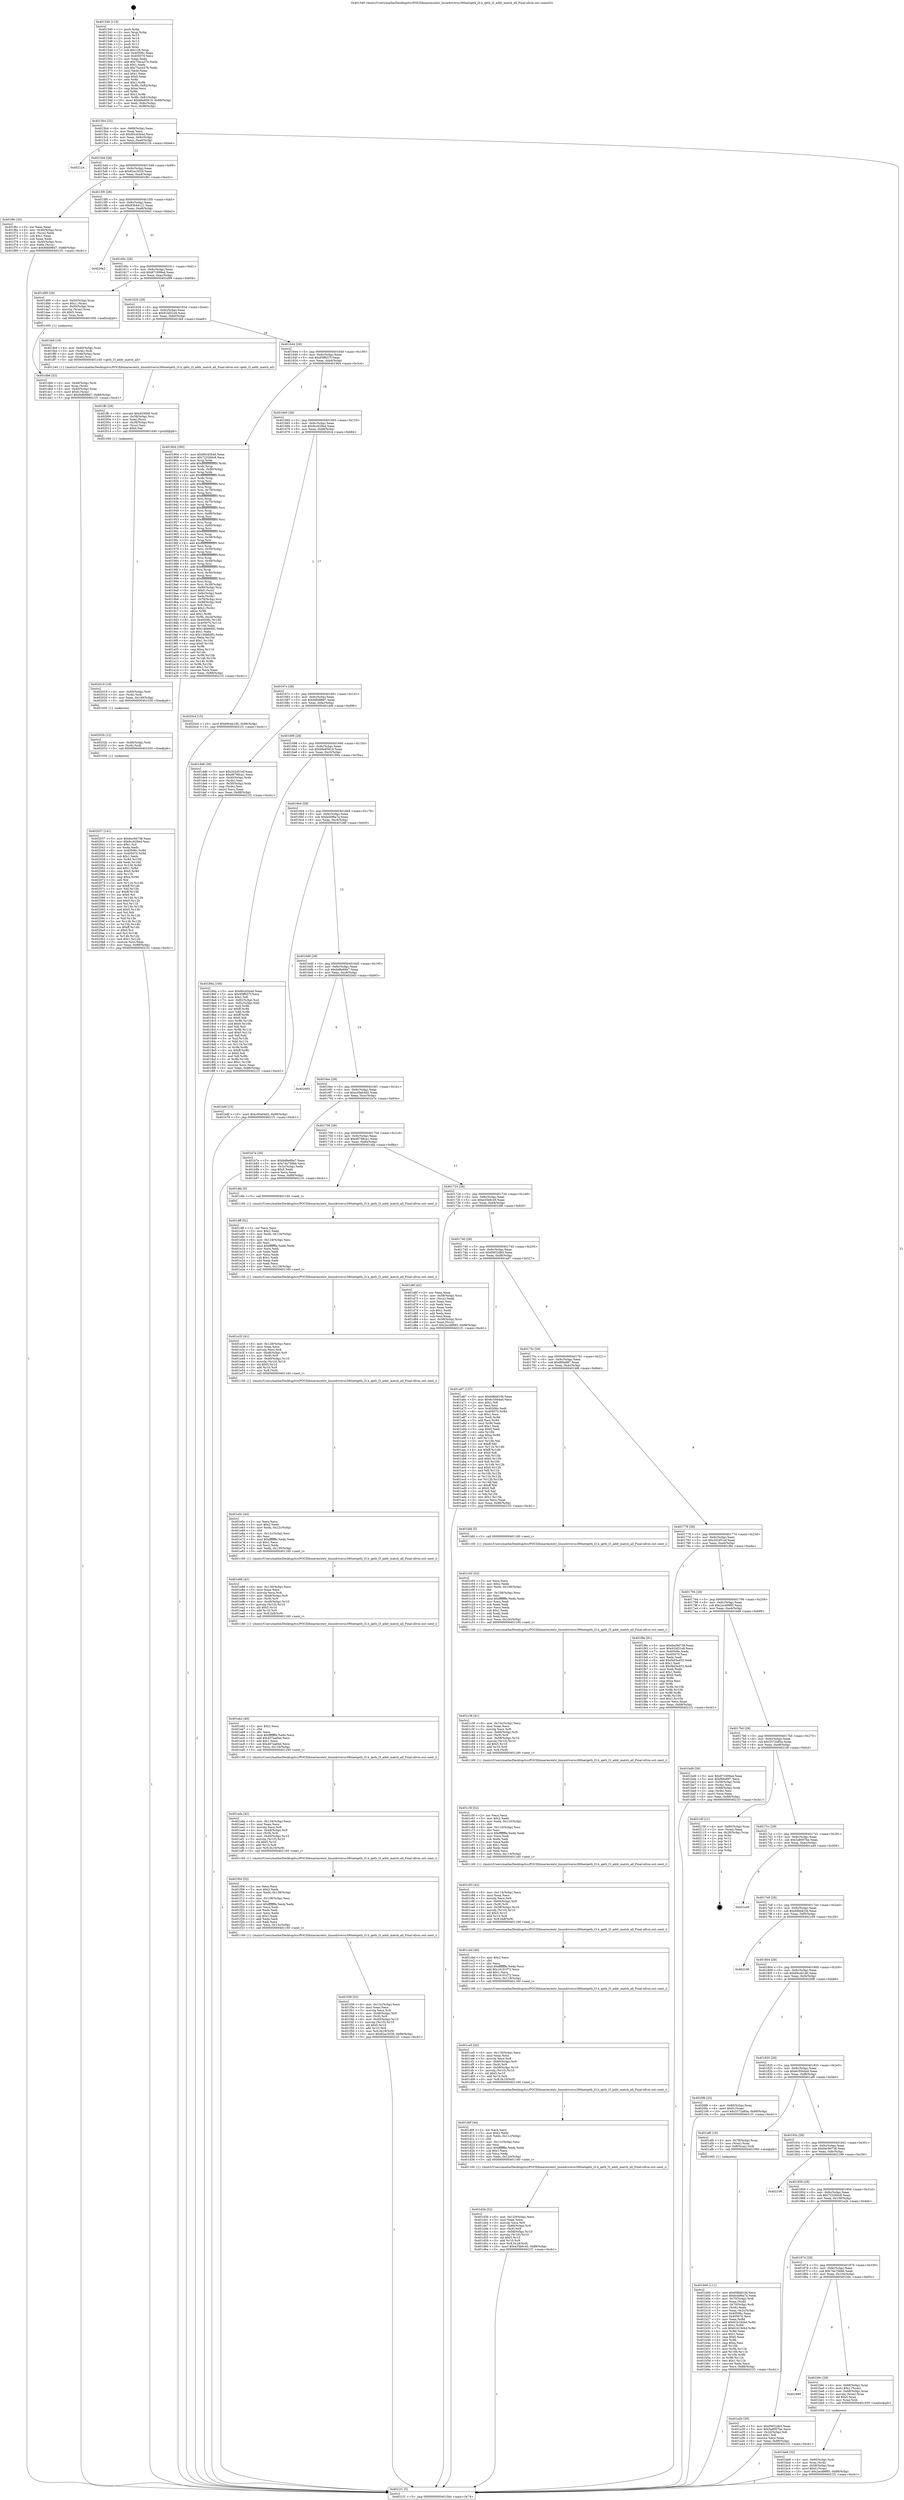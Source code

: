 digraph "0x401540" {
  label = "0x401540 (/mnt/c/Users/mathe/Desktop/tcc/POCII/binaries/extr_linuxdriverss390netqeth_l3.h_qeth_l3_addr_match_all_Final-ollvm.out::main(0))"
  labelloc = "t"
  node[shape=record]

  Entry [label="",width=0.3,height=0.3,shape=circle,fillcolor=black,style=filled]
  "0x4015b4" [label="{
     0x4015b4 [32]\l
     | [instrs]\l
     &nbsp;&nbsp;0x4015b4 \<+6\>: mov -0x88(%rbp),%eax\l
     &nbsp;&nbsp;0x4015ba \<+2\>: mov %eax,%ecx\l
     &nbsp;&nbsp;0x4015bc \<+6\>: sub $0x80c45b4d,%ecx\l
     &nbsp;&nbsp;0x4015c2 \<+6\>: mov %eax,-0x9c(%rbp)\l
     &nbsp;&nbsp;0x4015c8 \<+6\>: mov %ecx,-0xa0(%rbp)\l
     &nbsp;&nbsp;0x4015ce \<+6\>: je 0000000000402124 \<main+0xbe4\>\l
  }"]
  "0x402124" [label="{
     0x402124\l
  }", style=dashed]
  "0x4015d4" [label="{
     0x4015d4 [28]\l
     | [instrs]\l
     &nbsp;&nbsp;0x4015d4 \<+5\>: jmp 00000000004015d9 \<main+0x99\>\l
     &nbsp;&nbsp;0x4015d9 \<+6\>: mov -0x9c(%rbp),%eax\l
     &nbsp;&nbsp;0x4015df \<+5\>: sub $0x82ac3039,%eax\l
     &nbsp;&nbsp;0x4015e4 \<+6\>: mov %eax,-0xa4(%rbp)\l
     &nbsp;&nbsp;0x4015ea \<+6\>: je 0000000000401f6c \<main+0xa2c\>\l
  }"]
  Exit [label="",width=0.3,height=0.3,shape=circle,fillcolor=black,style=filled,peripheries=2]
  "0x401f6c" [label="{
     0x401f6c [34]\l
     | [instrs]\l
     &nbsp;&nbsp;0x401f6c \<+2\>: xor %eax,%eax\l
     &nbsp;&nbsp;0x401f6e \<+4\>: mov -0x40(%rbp),%rcx\l
     &nbsp;&nbsp;0x401f72 \<+2\>: mov (%rcx),%edx\l
     &nbsp;&nbsp;0x401f74 \<+3\>: sub $0x1,%eax\l
     &nbsp;&nbsp;0x401f77 \<+2\>: sub %eax,%edx\l
     &nbsp;&nbsp;0x401f79 \<+4\>: mov -0x40(%rbp),%rcx\l
     &nbsp;&nbsp;0x401f7d \<+2\>: mov %edx,(%rcx)\l
     &nbsp;&nbsp;0x401f7f \<+10\>: movl $0x9dfd98d7,-0x88(%rbp)\l
     &nbsp;&nbsp;0x401f89 \<+5\>: jmp 00000000004021f1 \<main+0xcb1\>\l
  }"]
  "0x4015f0" [label="{
     0x4015f0 [28]\l
     | [instrs]\l
     &nbsp;&nbsp;0x4015f0 \<+5\>: jmp 00000000004015f5 \<main+0xb5\>\l
     &nbsp;&nbsp;0x4015f5 \<+6\>: mov -0x9c(%rbp),%eax\l
     &nbsp;&nbsp;0x4015fb \<+5\>: sub $0x83b44121,%eax\l
     &nbsp;&nbsp;0x401600 \<+6\>: mov %eax,-0xa8(%rbp)\l
     &nbsp;&nbsp;0x401606 \<+6\>: je 00000000004020e2 \<main+0xba2\>\l
  }"]
  "0x402037" [label="{
     0x402037 [141]\l
     | [instrs]\l
     &nbsp;&nbsp;0x402037 \<+5\>: mov $0x6ec9d738,%eax\l
     &nbsp;&nbsp;0x40203c \<+5\>: mov $0x9cc629ed,%esi\l
     &nbsp;&nbsp;0x402041 \<+2\>: mov $0x1,%cl\l
     &nbsp;&nbsp;0x402043 \<+2\>: xor %edx,%edx\l
     &nbsp;&nbsp;0x402045 \<+8\>: mov 0x40506c,%r8d\l
     &nbsp;&nbsp;0x40204d \<+8\>: mov 0x405070,%r9d\l
     &nbsp;&nbsp;0x402055 \<+3\>: sub $0x1,%edx\l
     &nbsp;&nbsp;0x402058 \<+3\>: mov %r8d,%r10d\l
     &nbsp;&nbsp;0x40205b \<+3\>: add %edx,%r10d\l
     &nbsp;&nbsp;0x40205e \<+4\>: imul %r10d,%r8d\l
     &nbsp;&nbsp;0x402062 \<+4\>: and $0x1,%r8d\l
     &nbsp;&nbsp;0x402066 \<+4\>: cmp $0x0,%r8d\l
     &nbsp;&nbsp;0x40206a \<+4\>: sete %r11b\l
     &nbsp;&nbsp;0x40206e \<+4\>: cmp $0xa,%r9d\l
     &nbsp;&nbsp;0x402072 \<+3\>: setl %bl\l
     &nbsp;&nbsp;0x402075 \<+3\>: mov %r11b,%r14b\l
     &nbsp;&nbsp;0x402078 \<+4\>: xor $0xff,%r14b\l
     &nbsp;&nbsp;0x40207c \<+3\>: mov %bl,%r15b\l
     &nbsp;&nbsp;0x40207f \<+4\>: xor $0xff,%r15b\l
     &nbsp;&nbsp;0x402083 \<+3\>: xor $0x0,%cl\l
     &nbsp;&nbsp;0x402086 \<+3\>: mov %r14b,%r12b\l
     &nbsp;&nbsp;0x402089 \<+4\>: and $0x0,%r12b\l
     &nbsp;&nbsp;0x40208d \<+3\>: and %cl,%r11b\l
     &nbsp;&nbsp;0x402090 \<+3\>: mov %r15b,%r13b\l
     &nbsp;&nbsp;0x402093 \<+4\>: and $0x0,%r13b\l
     &nbsp;&nbsp;0x402097 \<+2\>: and %cl,%bl\l
     &nbsp;&nbsp;0x402099 \<+3\>: or %r11b,%r12b\l
     &nbsp;&nbsp;0x40209c \<+3\>: or %bl,%r13b\l
     &nbsp;&nbsp;0x40209f \<+3\>: xor %r13b,%r12b\l
     &nbsp;&nbsp;0x4020a2 \<+3\>: or %r15b,%r14b\l
     &nbsp;&nbsp;0x4020a5 \<+4\>: xor $0xff,%r14b\l
     &nbsp;&nbsp;0x4020a9 \<+3\>: or $0x0,%cl\l
     &nbsp;&nbsp;0x4020ac \<+3\>: and %cl,%r14b\l
     &nbsp;&nbsp;0x4020af \<+3\>: or %r14b,%r12b\l
     &nbsp;&nbsp;0x4020b2 \<+4\>: test $0x1,%r12b\l
     &nbsp;&nbsp;0x4020b6 \<+3\>: cmovne %esi,%eax\l
     &nbsp;&nbsp;0x4020b9 \<+6\>: mov %eax,-0x88(%rbp)\l
     &nbsp;&nbsp;0x4020bf \<+5\>: jmp 00000000004021f1 \<main+0xcb1\>\l
  }"]
  "0x4020e2" [label="{
     0x4020e2\l
  }", style=dashed]
  "0x40160c" [label="{
     0x40160c [28]\l
     | [instrs]\l
     &nbsp;&nbsp;0x40160c \<+5\>: jmp 0000000000401611 \<main+0xd1\>\l
     &nbsp;&nbsp;0x401611 \<+6\>: mov -0x9c(%rbp),%eax\l
     &nbsp;&nbsp;0x401617 \<+5\>: sub $0x871699a4,%eax\l
     &nbsp;&nbsp;0x40161c \<+6\>: mov %eax,-0xac(%rbp)\l
     &nbsp;&nbsp;0x401622 \<+6\>: je 0000000000401d99 \<main+0x859\>\l
  }"]
  "0x40202b" [label="{
     0x40202b [12]\l
     | [instrs]\l
     &nbsp;&nbsp;0x40202b \<+4\>: mov -0x48(%rbp),%rdi\l
     &nbsp;&nbsp;0x40202f \<+3\>: mov (%rdi),%rdi\l
     &nbsp;&nbsp;0x402032 \<+5\>: call 0000000000401030 \<free@plt\>\l
     | [calls]\l
     &nbsp;&nbsp;0x401030 \{1\} (unknown)\l
  }"]
  "0x401d99" [label="{
     0x401d99 [29]\l
     | [instrs]\l
     &nbsp;&nbsp;0x401d99 \<+4\>: mov -0x50(%rbp),%rax\l
     &nbsp;&nbsp;0x401d9d \<+6\>: movl $0x1,(%rax)\l
     &nbsp;&nbsp;0x401da3 \<+4\>: mov -0x50(%rbp),%rax\l
     &nbsp;&nbsp;0x401da7 \<+3\>: movslq (%rax),%rax\l
     &nbsp;&nbsp;0x401daa \<+4\>: shl $0x5,%rax\l
     &nbsp;&nbsp;0x401dae \<+3\>: mov %rax,%rdi\l
     &nbsp;&nbsp;0x401db1 \<+5\>: call 0000000000401050 \<malloc@plt\>\l
     | [calls]\l
     &nbsp;&nbsp;0x401050 \{1\} (unknown)\l
  }"]
  "0x401628" [label="{
     0x401628 [28]\l
     | [instrs]\l
     &nbsp;&nbsp;0x401628 \<+5\>: jmp 000000000040162d \<main+0xed\>\l
     &nbsp;&nbsp;0x40162d \<+6\>: mov -0x9c(%rbp),%eax\l
     &nbsp;&nbsp;0x401633 \<+5\>: sub $0x91bf31e9,%eax\l
     &nbsp;&nbsp;0x401638 \<+6\>: mov %eax,-0xb0(%rbp)\l
     &nbsp;&nbsp;0x40163e \<+6\>: je 0000000000401fe9 \<main+0xaa9\>\l
  }"]
  "0x402019" [label="{
     0x402019 [18]\l
     | [instrs]\l
     &nbsp;&nbsp;0x402019 \<+4\>: mov -0x60(%rbp),%rdi\l
     &nbsp;&nbsp;0x40201d \<+3\>: mov (%rdi),%rdi\l
     &nbsp;&nbsp;0x402020 \<+6\>: mov %eax,-0x140(%rbp)\l
     &nbsp;&nbsp;0x402026 \<+5\>: call 0000000000401030 \<free@plt\>\l
     | [calls]\l
     &nbsp;&nbsp;0x401030 \{1\} (unknown)\l
  }"]
  "0x401fe9" [label="{
     0x401fe9 [19]\l
     | [instrs]\l
     &nbsp;&nbsp;0x401fe9 \<+4\>: mov -0x60(%rbp),%rax\l
     &nbsp;&nbsp;0x401fed \<+3\>: mov (%rax),%rdi\l
     &nbsp;&nbsp;0x401ff0 \<+4\>: mov -0x48(%rbp),%rax\l
     &nbsp;&nbsp;0x401ff4 \<+3\>: mov (%rax),%rsi\l
     &nbsp;&nbsp;0x401ff7 \<+5\>: call 0000000000401240 \<qeth_l3_addr_match_all\>\l
     | [calls]\l
     &nbsp;&nbsp;0x401240 \{1\} (/mnt/c/Users/mathe/Desktop/tcc/POCII/binaries/extr_linuxdriverss390netqeth_l3.h_qeth_l3_addr_match_all_Final-ollvm.out::qeth_l3_addr_match_all)\l
  }"]
  "0x401644" [label="{
     0x401644 [28]\l
     | [instrs]\l
     &nbsp;&nbsp;0x401644 \<+5\>: jmp 0000000000401649 \<main+0x109\>\l
     &nbsp;&nbsp;0x401649 \<+6\>: mov -0x9c(%rbp),%eax\l
     &nbsp;&nbsp;0x40164f \<+5\>: sub $0x95ff037f,%eax\l
     &nbsp;&nbsp;0x401654 \<+6\>: mov %eax,-0xb4(%rbp)\l
     &nbsp;&nbsp;0x40165a \<+6\>: je 0000000000401904 \<main+0x3c4\>\l
  }"]
  "0x401ffc" [label="{
     0x401ffc [29]\l
     | [instrs]\l
     &nbsp;&nbsp;0x401ffc \<+10\>: movabs $0x4030b6,%rdi\l
     &nbsp;&nbsp;0x402006 \<+4\>: mov -0x38(%rbp),%rsi\l
     &nbsp;&nbsp;0x40200a \<+2\>: mov %eax,(%rsi)\l
     &nbsp;&nbsp;0x40200c \<+4\>: mov -0x38(%rbp),%rsi\l
     &nbsp;&nbsp;0x402010 \<+2\>: mov (%rsi),%esi\l
     &nbsp;&nbsp;0x402012 \<+2\>: mov $0x0,%al\l
     &nbsp;&nbsp;0x402014 \<+5\>: call 0000000000401040 \<printf@plt\>\l
     | [calls]\l
     &nbsp;&nbsp;0x401040 \{1\} (unknown)\l
  }"]
  "0x401904" [label="{
     0x401904 [295]\l
     | [instrs]\l
     &nbsp;&nbsp;0x401904 \<+5\>: mov $0x80c45b4d,%eax\l
     &nbsp;&nbsp;0x401909 \<+5\>: mov $0x723260c8,%ecx\l
     &nbsp;&nbsp;0x40190e \<+3\>: mov %rsp,%rdx\l
     &nbsp;&nbsp;0x401911 \<+4\>: add $0xfffffffffffffff0,%rdx\l
     &nbsp;&nbsp;0x401915 \<+3\>: mov %rdx,%rsp\l
     &nbsp;&nbsp;0x401918 \<+4\>: mov %rdx,-0x80(%rbp)\l
     &nbsp;&nbsp;0x40191c \<+3\>: mov %rsp,%rdx\l
     &nbsp;&nbsp;0x40191f \<+4\>: add $0xfffffffffffffff0,%rdx\l
     &nbsp;&nbsp;0x401923 \<+3\>: mov %rdx,%rsp\l
     &nbsp;&nbsp;0x401926 \<+3\>: mov %rsp,%rsi\l
     &nbsp;&nbsp;0x401929 \<+4\>: add $0xfffffffffffffff0,%rsi\l
     &nbsp;&nbsp;0x40192d \<+3\>: mov %rsi,%rsp\l
     &nbsp;&nbsp;0x401930 \<+4\>: mov %rsi,-0x78(%rbp)\l
     &nbsp;&nbsp;0x401934 \<+3\>: mov %rsp,%rsi\l
     &nbsp;&nbsp;0x401937 \<+4\>: add $0xfffffffffffffff0,%rsi\l
     &nbsp;&nbsp;0x40193b \<+3\>: mov %rsi,%rsp\l
     &nbsp;&nbsp;0x40193e \<+4\>: mov %rsi,-0x70(%rbp)\l
     &nbsp;&nbsp;0x401942 \<+3\>: mov %rsp,%rsi\l
     &nbsp;&nbsp;0x401945 \<+4\>: add $0xfffffffffffffff0,%rsi\l
     &nbsp;&nbsp;0x401949 \<+3\>: mov %rsi,%rsp\l
     &nbsp;&nbsp;0x40194c \<+4\>: mov %rsi,-0x68(%rbp)\l
     &nbsp;&nbsp;0x401950 \<+3\>: mov %rsp,%rsi\l
     &nbsp;&nbsp;0x401953 \<+4\>: add $0xfffffffffffffff0,%rsi\l
     &nbsp;&nbsp;0x401957 \<+3\>: mov %rsi,%rsp\l
     &nbsp;&nbsp;0x40195a \<+4\>: mov %rsi,-0x60(%rbp)\l
     &nbsp;&nbsp;0x40195e \<+3\>: mov %rsp,%rsi\l
     &nbsp;&nbsp;0x401961 \<+4\>: add $0xfffffffffffffff0,%rsi\l
     &nbsp;&nbsp;0x401965 \<+3\>: mov %rsi,%rsp\l
     &nbsp;&nbsp;0x401968 \<+4\>: mov %rsi,-0x58(%rbp)\l
     &nbsp;&nbsp;0x40196c \<+3\>: mov %rsp,%rsi\l
     &nbsp;&nbsp;0x40196f \<+4\>: add $0xfffffffffffffff0,%rsi\l
     &nbsp;&nbsp;0x401973 \<+3\>: mov %rsi,%rsp\l
     &nbsp;&nbsp;0x401976 \<+4\>: mov %rsi,-0x50(%rbp)\l
     &nbsp;&nbsp;0x40197a \<+3\>: mov %rsp,%rsi\l
     &nbsp;&nbsp;0x40197d \<+4\>: add $0xfffffffffffffff0,%rsi\l
     &nbsp;&nbsp;0x401981 \<+3\>: mov %rsi,%rsp\l
     &nbsp;&nbsp;0x401984 \<+4\>: mov %rsi,-0x48(%rbp)\l
     &nbsp;&nbsp;0x401988 \<+3\>: mov %rsp,%rsi\l
     &nbsp;&nbsp;0x40198b \<+4\>: add $0xfffffffffffffff0,%rsi\l
     &nbsp;&nbsp;0x40198f \<+3\>: mov %rsi,%rsp\l
     &nbsp;&nbsp;0x401992 \<+4\>: mov %rsi,-0x40(%rbp)\l
     &nbsp;&nbsp;0x401996 \<+3\>: mov %rsp,%rsi\l
     &nbsp;&nbsp;0x401999 \<+4\>: add $0xfffffffffffffff0,%rsi\l
     &nbsp;&nbsp;0x40199d \<+3\>: mov %rsi,%rsp\l
     &nbsp;&nbsp;0x4019a0 \<+4\>: mov %rsi,-0x38(%rbp)\l
     &nbsp;&nbsp;0x4019a4 \<+4\>: mov -0x80(%rbp),%rsi\l
     &nbsp;&nbsp;0x4019a8 \<+6\>: movl $0x0,(%rsi)\l
     &nbsp;&nbsp;0x4019ae \<+6\>: mov -0x8c(%rbp),%edi\l
     &nbsp;&nbsp;0x4019b4 \<+2\>: mov %edi,(%rdx)\l
     &nbsp;&nbsp;0x4019b6 \<+4\>: mov -0x78(%rbp),%rsi\l
     &nbsp;&nbsp;0x4019ba \<+7\>: mov -0x98(%rbp),%r8\l
     &nbsp;&nbsp;0x4019c1 \<+3\>: mov %r8,(%rsi)\l
     &nbsp;&nbsp;0x4019c4 \<+3\>: cmpl $0x2,(%rdx)\l
     &nbsp;&nbsp;0x4019c7 \<+4\>: setne %r9b\l
     &nbsp;&nbsp;0x4019cb \<+4\>: and $0x1,%r9b\l
     &nbsp;&nbsp;0x4019cf \<+4\>: mov %r9b,-0x2d(%rbp)\l
     &nbsp;&nbsp;0x4019d3 \<+8\>: mov 0x40506c,%r10d\l
     &nbsp;&nbsp;0x4019db \<+8\>: mov 0x405070,%r11d\l
     &nbsp;&nbsp;0x4019e3 \<+3\>: mov %r10d,%ebx\l
     &nbsp;&nbsp;0x4019e6 \<+6\>: add $0x14bb6d92,%ebx\l
     &nbsp;&nbsp;0x4019ec \<+3\>: sub $0x1,%ebx\l
     &nbsp;&nbsp;0x4019ef \<+6\>: sub $0x14bb6d92,%ebx\l
     &nbsp;&nbsp;0x4019f5 \<+4\>: imul %ebx,%r10d\l
     &nbsp;&nbsp;0x4019f9 \<+4\>: and $0x1,%r10d\l
     &nbsp;&nbsp;0x4019fd \<+4\>: cmp $0x0,%r10d\l
     &nbsp;&nbsp;0x401a01 \<+4\>: sete %r9b\l
     &nbsp;&nbsp;0x401a05 \<+4\>: cmp $0xa,%r11d\l
     &nbsp;&nbsp;0x401a09 \<+4\>: setl %r14b\l
     &nbsp;&nbsp;0x401a0d \<+3\>: mov %r9b,%r15b\l
     &nbsp;&nbsp;0x401a10 \<+3\>: and %r14b,%r15b\l
     &nbsp;&nbsp;0x401a13 \<+3\>: xor %r14b,%r9b\l
     &nbsp;&nbsp;0x401a16 \<+3\>: or %r9b,%r15b\l
     &nbsp;&nbsp;0x401a19 \<+4\>: test $0x1,%r15b\l
     &nbsp;&nbsp;0x401a1d \<+3\>: cmovne %ecx,%eax\l
     &nbsp;&nbsp;0x401a20 \<+6\>: mov %eax,-0x88(%rbp)\l
     &nbsp;&nbsp;0x401a26 \<+5\>: jmp 00000000004021f1 \<main+0xcb1\>\l
  }"]
  "0x401660" [label="{
     0x401660 [28]\l
     | [instrs]\l
     &nbsp;&nbsp;0x401660 \<+5\>: jmp 0000000000401665 \<main+0x125\>\l
     &nbsp;&nbsp;0x401665 \<+6\>: mov -0x9c(%rbp),%eax\l
     &nbsp;&nbsp;0x40166b \<+5\>: sub $0x9cc629ed,%eax\l
     &nbsp;&nbsp;0x401670 \<+6\>: mov %eax,-0xb8(%rbp)\l
     &nbsp;&nbsp;0x401676 \<+6\>: je 00000000004020c4 \<main+0xb84\>\l
  }"]
  "0x401f38" [label="{
     0x401f38 [52]\l
     | [instrs]\l
     &nbsp;&nbsp;0x401f38 \<+6\>: mov -0x13c(%rbp),%ecx\l
     &nbsp;&nbsp;0x401f3e \<+3\>: imul %eax,%ecx\l
     &nbsp;&nbsp;0x401f41 \<+3\>: movslq %ecx,%r8\l
     &nbsp;&nbsp;0x401f44 \<+4\>: mov -0x48(%rbp),%r9\l
     &nbsp;&nbsp;0x401f48 \<+3\>: mov (%r9),%r9\l
     &nbsp;&nbsp;0x401f4b \<+4\>: mov -0x40(%rbp),%r10\l
     &nbsp;&nbsp;0x401f4f \<+3\>: movslq (%r10),%r10\l
     &nbsp;&nbsp;0x401f52 \<+4\>: shl $0x5,%r10\l
     &nbsp;&nbsp;0x401f56 \<+3\>: add %r10,%r9\l
     &nbsp;&nbsp;0x401f59 \<+4\>: mov %r8,0x18(%r9)\l
     &nbsp;&nbsp;0x401f5d \<+10\>: movl $0x82ac3039,-0x88(%rbp)\l
     &nbsp;&nbsp;0x401f67 \<+5\>: jmp 00000000004021f1 \<main+0xcb1\>\l
  }"]
  "0x4020c4" [label="{
     0x4020c4 [15]\l
     | [instrs]\l
     &nbsp;&nbsp;0x4020c4 \<+10\>: movl $0x69ceb1d0,-0x88(%rbp)\l
     &nbsp;&nbsp;0x4020ce \<+5\>: jmp 00000000004021f1 \<main+0xcb1\>\l
  }"]
  "0x40167c" [label="{
     0x40167c [28]\l
     | [instrs]\l
     &nbsp;&nbsp;0x40167c \<+5\>: jmp 0000000000401681 \<main+0x141\>\l
     &nbsp;&nbsp;0x401681 \<+6\>: mov -0x9c(%rbp),%eax\l
     &nbsp;&nbsp;0x401687 \<+5\>: sub $0x9dfd98d7,%eax\l
     &nbsp;&nbsp;0x40168c \<+6\>: mov %eax,-0xbc(%rbp)\l
     &nbsp;&nbsp;0x401692 \<+6\>: je 0000000000401dd6 \<main+0x896\>\l
  }"]
  "0x401f04" [label="{
     0x401f04 [52]\l
     | [instrs]\l
     &nbsp;&nbsp;0x401f04 \<+2\>: xor %ecx,%ecx\l
     &nbsp;&nbsp;0x401f06 \<+5\>: mov $0x2,%edx\l
     &nbsp;&nbsp;0x401f0b \<+6\>: mov %edx,-0x138(%rbp)\l
     &nbsp;&nbsp;0x401f11 \<+1\>: cltd\l
     &nbsp;&nbsp;0x401f12 \<+6\>: mov -0x138(%rbp),%esi\l
     &nbsp;&nbsp;0x401f18 \<+2\>: idiv %esi\l
     &nbsp;&nbsp;0x401f1a \<+6\>: imul $0xfffffffe,%edx,%edx\l
     &nbsp;&nbsp;0x401f20 \<+2\>: mov %ecx,%edi\l
     &nbsp;&nbsp;0x401f22 \<+2\>: sub %edx,%edi\l
     &nbsp;&nbsp;0x401f24 \<+2\>: mov %ecx,%edx\l
     &nbsp;&nbsp;0x401f26 \<+3\>: sub $0x1,%edx\l
     &nbsp;&nbsp;0x401f29 \<+2\>: add %edx,%edi\l
     &nbsp;&nbsp;0x401f2b \<+2\>: sub %edi,%ecx\l
     &nbsp;&nbsp;0x401f2d \<+6\>: mov %ecx,-0x13c(%rbp)\l
     &nbsp;&nbsp;0x401f33 \<+5\>: call 0000000000401160 \<next_i\>\l
     | [calls]\l
     &nbsp;&nbsp;0x401160 \{1\} (/mnt/c/Users/mathe/Desktop/tcc/POCII/binaries/extr_linuxdriverss390netqeth_l3.h_qeth_l3_addr_match_all_Final-ollvm.out::next_i)\l
  }"]
  "0x401dd6" [label="{
     0x401dd6 [36]\l
     | [instrs]\l
     &nbsp;&nbsp;0x401dd6 \<+5\>: mov $0x202d51ef,%eax\l
     &nbsp;&nbsp;0x401ddb \<+5\>: mov $0xd6788ca1,%ecx\l
     &nbsp;&nbsp;0x401de0 \<+4\>: mov -0x40(%rbp),%rdx\l
     &nbsp;&nbsp;0x401de4 \<+2\>: mov (%rdx),%esi\l
     &nbsp;&nbsp;0x401de6 \<+4\>: mov -0x50(%rbp),%rdx\l
     &nbsp;&nbsp;0x401dea \<+2\>: cmp (%rdx),%esi\l
     &nbsp;&nbsp;0x401dec \<+3\>: cmovl %ecx,%eax\l
     &nbsp;&nbsp;0x401def \<+6\>: mov %eax,-0x88(%rbp)\l
     &nbsp;&nbsp;0x401df5 \<+5\>: jmp 00000000004021f1 \<main+0xcb1\>\l
  }"]
  "0x401698" [label="{
     0x401698 [28]\l
     | [instrs]\l
     &nbsp;&nbsp;0x401698 \<+5\>: jmp 000000000040169d \<main+0x15d\>\l
     &nbsp;&nbsp;0x40169d \<+6\>: mov -0x9c(%rbp),%eax\l
     &nbsp;&nbsp;0x4016a3 \<+5\>: sub $0xb6e85619,%eax\l
     &nbsp;&nbsp;0x4016a8 \<+6\>: mov %eax,-0xc0(%rbp)\l
     &nbsp;&nbsp;0x4016ae \<+6\>: je 000000000040189a \<main+0x35a\>\l
  }"]
  "0x401eda" [label="{
     0x401eda [42]\l
     | [instrs]\l
     &nbsp;&nbsp;0x401eda \<+6\>: mov -0x134(%rbp),%ecx\l
     &nbsp;&nbsp;0x401ee0 \<+3\>: imul %eax,%ecx\l
     &nbsp;&nbsp;0x401ee3 \<+3\>: movslq %ecx,%r8\l
     &nbsp;&nbsp;0x401ee6 \<+4\>: mov -0x48(%rbp),%r9\l
     &nbsp;&nbsp;0x401eea \<+3\>: mov (%r9),%r9\l
     &nbsp;&nbsp;0x401eed \<+4\>: mov -0x40(%rbp),%r10\l
     &nbsp;&nbsp;0x401ef1 \<+3\>: movslq (%r10),%r10\l
     &nbsp;&nbsp;0x401ef4 \<+4\>: shl $0x5,%r10\l
     &nbsp;&nbsp;0x401ef8 \<+3\>: add %r10,%r9\l
     &nbsp;&nbsp;0x401efb \<+4\>: mov %r8,0x10(%r9)\l
     &nbsp;&nbsp;0x401eff \<+5\>: call 0000000000401160 \<next_i\>\l
     | [calls]\l
     &nbsp;&nbsp;0x401160 \{1\} (/mnt/c/Users/mathe/Desktop/tcc/POCII/binaries/extr_linuxdriverss390netqeth_l3.h_qeth_l3_addr_match_all_Final-ollvm.out::next_i)\l
  }"]
  "0x40189a" [label="{
     0x40189a [106]\l
     | [instrs]\l
     &nbsp;&nbsp;0x40189a \<+5\>: mov $0x80c45b4d,%eax\l
     &nbsp;&nbsp;0x40189f \<+5\>: mov $0x95ff037f,%ecx\l
     &nbsp;&nbsp;0x4018a4 \<+2\>: mov $0x1,%dl\l
     &nbsp;&nbsp;0x4018a6 \<+7\>: mov -0x82(%rbp),%sil\l
     &nbsp;&nbsp;0x4018ad \<+7\>: mov -0x81(%rbp),%dil\l
     &nbsp;&nbsp;0x4018b4 \<+3\>: mov %sil,%r8b\l
     &nbsp;&nbsp;0x4018b7 \<+4\>: xor $0xff,%r8b\l
     &nbsp;&nbsp;0x4018bb \<+3\>: mov %dil,%r9b\l
     &nbsp;&nbsp;0x4018be \<+4\>: xor $0xff,%r9b\l
     &nbsp;&nbsp;0x4018c2 \<+3\>: xor $0x0,%dl\l
     &nbsp;&nbsp;0x4018c5 \<+3\>: mov %r8b,%r10b\l
     &nbsp;&nbsp;0x4018c8 \<+4\>: and $0x0,%r10b\l
     &nbsp;&nbsp;0x4018cc \<+3\>: and %dl,%sil\l
     &nbsp;&nbsp;0x4018cf \<+3\>: mov %r9b,%r11b\l
     &nbsp;&nbsp;0x4018d2 \<+4\>: and $0x0,%r11b\l
     &nbsp;&nbsp;0x4018d6 \<+3\>: and %dl,%dil\l
     &nbsp;&nbsp;0x4018d9 \<+3\>: or %sil,%r10b\l
     &nbsp;&nbsp;0x4018dc \<+3\>: or %dil,%r11b\l
     &nbsp;&nbsp;0x4018df \<+3\>: xor %r11b,%r10b\l
     &nbsp;&nbsp;0x4018e2 \<+3\>: or %r9b,%r8b\l
     &nbsp;&nbsp;0x4018e5 \<+4\>: xor $0xff,%r8b\l
     &nbsp;&nbsp;0x4018e9 \<+3\>: or $0x0,%dl\l
     &nbsp;&nbsp;0x4018ec \<+3\>: and %dl,%r8b\l
     &nbsp;&nbsp;0x4018ef \<+3\>: or %r8b,%r10b\l
     &nbsp;&nbsp;0x4018f2 \<+4\>: test $0x1,%r10b\l
     &nbsp;&nbsp;0x4018f6 \<+3\>: cmovne %ecx,%eax\l
     &nbsp;&nbsp;0x4018f9 \<+6\>: mov %eax,-0x88(%rbp)\l
     &nbsp;&nbsp;0x4018ff \<+5\>: jmp 00000000004021f1 \<main+0xcb1\>\l
  }"]
  "0x4016b4" [label="{
     0x4016b4 [28]\l
     | [instrs]\l
     &nbsp;&nbsp;0x4016b4 \<+5\>: jmp 00000000004016b9 \<main+0x179\>\l
     &nbsp;&nbsp;0x4016b9 \<+6\>: mov -0x9c(%rbp),%eax\l
     &nbsp;&nbsp;0x4016bf \<+5\>: sub $0xbcb96a7e,%eax\l
     &nbsp;&nbsp;0x4016c4 \<+6\>: mov %eax,-0xc4(%rbp)\l
     &nbsp;&nbsp;0x4016ca \<+6\>: je 0000000000401b6f \<main+0x62f\>\l
  }"]
  "0x4021f1" [label="{
     0x4021f1 [5]\l
     | [instrs]\l
     &nbsp;&nbsp;0x4021f1 \<+5\>: jmp 00000000004015b4 \<main+0x74\>\l
  }"]
  "0x401540" [label="{
     0x401540 [116]\l
     | [instrs]\l
     &nbsp;&nbsp;0x401540 \<+1\>: push %rbp\l
     &nbsp;&nbsp;0x401541 \<+3\>: mov %rsp,%rbp\l
     &nbsp;&nbsp;0x401544 \<+2\>: push %r15\l
     &nbsp;&nbsp;0x401546 \<+2\>: push %r14\l
     &nbsp;&nbsp;0x401548 \<+2\>: push %r13\l
     &nbsp;&nbsp;0x40154a \<+2\>: push %r12\l
     &nbsp;&nbsp;0x40154c \<+1\>: push %rbx\l
     &nbsp;&nbsp;0x40154d \<+7\>: sub $0x128,%rsp\l
     &nbsp;&nbsp;0x401554 \<+7\>: mov 0x40506c,%eax\l
     &nbsp;&nbsp;0x40155b \<+7\>: mov 0x405070,%ecx\l
     &nbsp;&nbsp;0x401562 \<+2\>: mov %eax,%edx\l
     &nbsp;&nbsp;0x401564 \<+6\>: add $0x75aca37b,%edx\l
     &nbsp;&nbsp;0x40156a \<+3\>: sub $0x1,%edx\l
     &nbsp;&nbsp;0x40156d \<+6\>: sub $0x75aca37b,%edx\l
     &nbsp;&nbsp;0x401573 \<+3\>: imul %edx,%eax\l
     &nbsp;&nbsp;0x401576 \<+3\>: and $0x1,%eax\l
     &nbsp;&nbsp;0x401579 \<+3\>: cmp $0x0,%eax\l
     &nbsp;&nbsp;0x40157c \<+4\>: sete %r8b\l
     &nbsp;&nbsp;0x401580 \<+4\>: and $0x1,%r8b\l
     &nbsp;&nbsp;0x401584 \<+7\>: mov %r8b,-0x82(%rbp)\l
     &nbsp;&nbsp;0x40158b \<+3\>: cmp $0xa,%ecx\l
     &nbsp;&nbsp;0x40158e \<+4\>: setl %r8b\l
     &nbsp;&nbsp;0x401592 \<+4\>: and $0x1,%r8b\l
     &nbsp;&nbsp;0x401596 \<+7\>: mov %r8b,-0x81(%rbp)\l
     &nbsp;&nbsp;0x40159d \<+10\>: movl $0xb6e85619,-0x88(%rbp)\l
     &nbsp;&nbsp;0x4015a7 \<+6\>: mov %edi,-0x8c(%rbp)\l
     &nbsp;&nbsp;0x4015ad \<+7\>: mov %rsi,-0x98(%rbp)\l
  }"]
  "0x401eb2" [label="{
     0x401eb2 [40]\l
     | [instrs]\l
     &nbsp;&nbsp;0x401eb2 \<+5\>: mov $0x2,%ecx\l
     &nbsp;&nbsp;0x401eb7 \<+1\>: cltd\l
     &nbsp;&nbsp;0x401eb8 \<+2\>: idiv %ecx\l
     &nbsp;&nbsp;0x401eba \<+6\>: imul $0xfffffffe,%edx,%ecx\l
     &nbsp;&nbsp;0x401ec0 \<+6\>: add $0x407aa84d,%ecx\l
     &nbsp;&nbsp;0x401ec6 \<+3\>: add $0x1,%ecx\l
     &nbsp;&nbsp;0x401ec9 \<+6\>: sub $0x407aa84d,%ecx\l
     &nbsp;&nbsp;0x401ecf \<+6\>: mov %ecx,-0x134(%rbp)\l
     &nbsp;&nbsp;0x401ed5 \<+5\>: call 0000000000401160 \<next_i\>\l
     | [calls]\l
     &nbsp;&nbsp;0x401160 \{1\} (/mnt/c/Users/mathe/Desktop/tcc/POCII/binaries/extr_linuxdriverss390netqeth_l3.h_qeth_l3_addr_match_all_Final-ollvm.out::next_i)\l
  }"]
  "0x401e88" [label="{
     0x401e88 [42]\l
     | [instrs]\l
     &nbsp;&nbsp;0x401e88 \<+6\>: mov -0x130(%rbp),%ecx\l
     &nbsp;&nbsp;0x401e8e \<+3\>: imul %eax,%ecx\l
     &nbsp;&nbsp;0x401e91 \<+3\>: movslq %ecx,%r8\l
     &nbsp;&nbsp;0x401e94 \<+4\>: mov -0x48(%rbp),%r9\l
     &nbsp;&nbsp;0x401e98 \<+3\>: mov (%r9),%r9\l
     &nbsp;&nbsp;0x401e9b \<+4\>: mov -0x40(%rbp),%r10\l
     &nbsp;&nbsp;0x401e9f \<+3\>: movslq (%r10),%r10\l
     &nbsp;&nbsp;0x401ea2 \<+4\>: shl $0x5,%r10\l
     &nbsp;&nbsp;0x401ea6 \<+3\>: add %r10,%r9\l
     &nbsp;&nbsp;0x401ea9 \<+4\>: mov %r8,0x8(%r9)\l
     &nbsp;&nbsp;0x401ead \<+5\>: call 0000000000401160 \<next_i\>\l
     | [calls]\l
     &nbsp;&nbsp;0x401160 \{1\} (/mnt/c/Users/mathe/Desktop/tcc/POCII/binaries/extr_linuxdriverss390netqeth_l3.h_qeth_l3_addr_match_all_Final-ollvm.out::next_i)\l
  }"]
  "0x401b6f" [label="{
     0x401b6f [15]\l
     | [instrs]\l
     &nbsp;&nbsp;0x401b6f \<+10\>: movl $0xc00a04d2,-0x88(%rbp)\l
     &nbsp;&nbsp;0x401b79 \<+5\>: jmp 00000000004021f1 \<main+0xcb1\>\l
  }"]
  "0x4016d0" [label="{
     0x4016d0 [28]\l
     | [instrs]\l
     &nbsp;&nbsp;0x4016d0 \<+5\>: jmp 00000000004016d5 \<main+0x195\>\l
     &nbsp;&nbsp;0x4016d5 \<+6\>: mov -0x9c(%rbp),%eax\l
     &nbsp;&nbsp;0x4016db \<+5\>: sub $0xbd8e68a7,%eax\l
     &nbsp;&nbsp;0x4016e0 \<+6\>: mov %eax,-0xc8(%rbp)\l
     &nbsp;&nbsp;0x4016e6 \<+6\>: je 00000000004020d3 \<main+0xb93\>\l
  }"]
  "0x401e5c" [label="{
     0x401e5c [44]\l
     | [instrs]\l
     &nbsp;&nbsp;0x401e5c \<+2\>: xor %ecx,%ecx\l
     &nbsp;&nbsp;0x401e5e \<+5\>: mov $0x2,%edx\l
     &nbsp;&nbsp;0x401e63 \<+6\>: mov %edx,-0x12c(%rbp)\l
     &nbsp;&nbsp;0x401e69 \<+1\>: cltd\l
     &nbsp;&nbsp;0x401e6a \<+6\>: mov -0x12c(%rbp),%esi\l
     &nbsp;&nbsp;0x401e70 \<+2\>: idiv %esi\l
     &nbsp;&nbsp;0x401e72 \<+6\>: imul $0xfffffffe,%edx,%edx\l
     &nbsp;&nbsp;0x401e78 \<+3\>: sub $0x1,%ecx\l
     &nbsp;&nbsp;0x401e7b \<+2\>: sub %ecx,%edx\l
     &nbsp;&nbsp;0x401e7d \<+6\>: mov %edx,-0x130(%rbp)\l
     &nbsp;&nbsp;0x401e83 \<+5\>: call 0000000000401160 \<next_i\>\l
     | [calls]\l
     &nbsp;&nbsp;0x401160 \{1\} (/mnt/c/Users/mathe/Desktop/tcc/POCII/binaries/extr_linuxdriverss390netqeth_l3.h_qeth_l3_addr_match_all_Final-ollvm.out::next_i)\l
  }"]
  "0x4020d3" [label="{
     0x4020d3\l
  }", style=dashed]
  "0x4016ec" [label="{
     0x4016ec [28]\l
     | [instrs]\l
     &nbsp;&nbsp;0x4016ec \<+5\>: jmp 00000000004016f1 \<main+0x1b1\>\l
     &nbsp;&nbsp;0x4016f1 \<+6\>: mov -0x9c(%rbp),%eax\l
     &nbsp;&nbsp;0x4016f7 \<+5\>: sub $0xc00a04d2,%eax\l
     &nbsp;&nbsp;0x4016fc \<+6\>: mov %eax,-0xcc(%rbp)\l
     &nbsp;&nbsp;0x401702 \<+6\>: je 0000000000401b7e \<main+0x63e\>\l
  }"]
  "0x401e33" [label="{
     0x401e33 [41]\l
     | [instrs]\l
     &nbsp;&nbsp;0x401e33 \<+6\>: mov -0x128(%rbp),%ecx\l
     &nbsp;&nbsp;0x401e39 \<+3\>: imul %eax,%ecx\l
     &nbsp;&nbsp;0x401e3c \<+3\>: movslq %ecx,%r8\l
     &nbsp;&nbsp;0x401e3f \<+4\>: mov -0x48(%rbp),%r9\l
     &nbsp;&nbsp;0x401e43 \<+3\>: mov (%r9),%r9\l
     &nbsp;&nbsp;0x401e46 \<+4\>: mov -0x40(%rbp),%r10\l
     &nbsp;&nbsp;0x401e4a \<+3\>: movslq (%r10),%r10\l
     &nbsp;&nbsp;0x401e4d \<+4\>: shl $0x5,%r10\l
     &nbsp;&nbsp;0x401e51 \<+3\>: add %r10,%r9\l
     &nbsp;&nbsp;0x401e54 \<+3\>: mov %r8,(%r9)\l
     &nbsp;&nbsp;0x401e57 \<+5\>: call 0000000000401160 \<next_i\>\l
     | [calls]\l
     &nbsp;&nbsp;0x401160 \{1\} (/mnt/c/Users/mathe/Desktop/tcc/POCII/binaries/extr_linuxdriverss390netqeth_l3.h_qeth_l3_addr_match_all_Final-ollvm.out::next_i)\l
  }"]
  "0x401b7e" [label="{
     0x401b7e [30]\l
     | [instrs]\l
     &nbsp;&nbsp;0x401b7e \<+5\>: mov $0xbd8e68a7,%eax\l
     &nbsp;&nbsp;0x401b83 \<+5\>: mov $0x74a756bb,%ecx\l
     &nbsp;&nbsp;0x401b88 \<+3\>: mov -0x2c(%rbp),%edx\l
     &nbsp;&nbsp;0x401b8b \<+3\>: cmp $0x0,%edx\l
     &nbsp;&nbsp;0x401b8e \<+3\>: cmove %ecx,%eax\l
     &nbsp;&nbsp;0x401b91 \<+6\>: mov %eax,-0x88(%rbp)\l
     &nbsp;&nbsp;0x401b97 \<+5\>: jmp 00000000004021f1 \<main+0xcb1\>\l
  }"]
  "0x401708" [label="{
     0x401708 [28]\l
     | [instrs]\l
     &nbsp;&nbsp;0x401708 \<+5\>: jmp 000000000040170d \<main+0x1cd\>\l
     &nbsp;&nbsp;0x40170d \<+6\>: mov -0x9c(%rbp),%eax\l
     &nbsp;&nbsp;0x401713 \<+5\>: sub $0xd6788ca1,%eax\l
     &nbsp;&nbsp;0x401718 \<+6\>: mov %eax,-0xd0(%rbp)\l
     &nbsp;&nbsp;0x40171e \<+6\>: je 0000000000401dfa \<main+0x8ba\>\l
  }"]
  "0x401dff" [label="{
     0x401dff [52]\l
     | [instrs]\l
     &nbsp;&nbsp;0x401dff \<+2\>: xor %ecx,%ecx\l
     &nbsp;&nbsp;0x401e01 \<+5\>: mov $0x2,%edx\l
     &nbsp;&nbsp;0x401e06 \<+6\>: mov %edx,-0x124(%rbp)\l
     &nbsp;&nbsp;0x401e0c \<+1\>: cltd\l
     &nbsp;&nbsp;0x401e0d \<+6\>: mov -0x124(%rbp),%esi\l
     &nbsp;&nbsp;0x401e13 \<+2\>: idiv %esi\l
     &nbsp;&nbsp;0x401e15 \<+6\>: imul $0xfffffffe,%edx,%edx\l
     &nbsp;&nbsp;0x401e1b \<+2\>: mov %ecx,%edi\l
     &nbsp;&nbsp;0x401e1d \<+2\>: sub %edx,%edi\l
     &nbsp;&nbsp;0x401e1f \<+2\>: mov %ecx,%edx\l
     &nbsp;&nbsp;0x401e21 \<+3\>: sub $0x1,%edx\l
     &nbsp;&nbsp;0x401e24 \<+2\>: add %edx,%edi\l
     &nbsp;&nbsp;0x401e26 \<+2\>: sub %edi,%ecx\l
     &nbsp;&nbsp;0x401e28 \<+6\>: mov %ecx,-0x128(%rbp)\l
     &nbsp;&nbsp;0x401e2e \<+5\>: call 0000000000401160 \<next_i\>\l
     | [calls]\l
     &nbsp;&nbsp;0x401160 \{1\} (/mnt/c/Users/mathe/Desktop/tcc/POCII/binaries/extr_linuxdriverss390netqeth_l3.h_qeth_l3_addr_match_all_Final-ollvm.out::next_i)\l
  }"]
  "0x401dfa" [label="{
     0x401dfa [5]\l
     | [instrs]\l
     &nbsp;&nbsp;0x401dfa \<+5\>: call 0000000000401160 \<next_i\>\l
     | [calls]\l
     &nbsp;&nbsp;0x401160 \{1\} (/mnt/c/Users/mathe/Desktop/tcc/POCII/binaries/extr_linuxdriverss390netqeth_l3.h_qeth_l3_addr_match_all_Final-ollvm.out::next_i)\l
  }"]
  "0x401724" [label="{
     0x401724 [28]\l
     | [instrs]\l
     &nbsp;&nbsp;0x401724 \<+5\>: jmp 0000000000401729 \<main+0x1e9\>\l
     &nbsp;&nbsp;0x401729 \<+6\>: mov -0x9c(%rbp),%eax\l
     &nbsp;&nbsp;0x40172f \<+5\>: sub $0xe35b9c45,%eax\l
     &nbsp;&nbsp;0x401734 \<+6\>: mov %eax,-0xd4(%rbp)\l
     &nbsp;&nbsp;0x40173a \<+6\>: je 0000000000401d6f \<main+0x82f\>\l
  }"]
  "0x401db6" [label="{
     0x401db6 [32]\l
     | [instrs]\l
     &nbsp;&nbsp;0x401db6 \<+4\>: mov -0x48(%rbp),%rdi\l
     &nbsp;&nbsp;0x401dba \<+3\>: mov %rax,(%rdi)\l
     &nbsp;&nbsp;0x401dbd \<+4\>: mov -0x40(%rbp),%rax\l
     &nbsp;&nbsp;0x401dc1 \<+6\>: movl $0x0,(%rax)\l
     &nbsp;&nbsp;0x401dc7 \<+10\>: movl $0x9dfd98d7,-0x88(%rbp)\l
     &nbsp;&nbsp;0x401dd1 \<+5\>: jmp 00000000004021f1 \<main+0xcb1\>\l
  }"]
  "0x401d6f" [label="{
     0x401d6f [42]\l
     | [instrs]\l
     &nbsp;&nbsp;0x401d6f \<+2\>: xor %eax,%eax\l
     &nbsp;&nbsp;0x401d71 \<+4\>: mov -0x58(%rbp),%rcx\l
     &nbsp;&nbsp;0x401d75 \<+2\>: mov (%rcx),%edx\l
     &nbsp;&nbsp;0x401d77 \<+2\>: mov %eax,%esi\l
     &nbsp;&nbsp;0x401d79 \<+2\>: sub %edx,%esi\l
     &nbsp;&nbsp;0x401d7b \<+2\>: mov %eax,%edx\l
     &nbsp;&nbsp;0x401d7d \<+3\>: sub $0x1,%edx\l
     &nbsp;&nbsp;0x401d80 \<+2\>: add %edx,%esi\l
     &nbsp;&nbsp;0x401d82 \<+2\>: sub %esi,%eax\l
     &nbsp;&nbsp;0x401d84 \<+4\>: mov -0x58(%rbp),%rcx\l
     &nbsp;&nbsp;0x401d88 \<+2\>: mov %eax,(%rcx)\l
     &nbsp;&nbsp;0x401d8a \<+10\>: movl $0x2ecd9885,-0x88(%rbp)\l
     &nbsp;&nbsp;0x401d94 \<+5\>: jmp 00000000004021f1 \<main+0xcb1\>\l
  }"]
  "0x401740" [label="{
     0x401740 [28]\l
     | [instrs]\l
     &nbsp;&nbsp;0x401740 \<+5\>: jmp 0000000000401745 \<main+0x205\>\l
     &nbsp;&nbsp;0x401745 \<+6\>: mov -0x9c(%rbp),%eax\l
     &nbsp;&nbsp;0x40174b \<+5\>: sub $0xf5652db5,%eax\l
     &nbsp;&nbsp;0x401750 \<+6\>: mov %eax,-0xd8(%rbp)\l
     &nbsp;&nbsp;0x401756 \<+6\>: je 0000000000401a67 \<main+0x527\>\l
  }"]
  "0x401d3b" [label="{
     0x401d3b [52]\l
     | [instrs]\l
     &nbsp;&nbsp;0x401d3b \<+6\>: mov -0x120(%rbp),%ecx\l
     &nbsp;&nbsp;0x401d41 \<+3\>: imul %eax,%ecx\l
     &nbsp;&nbsp;0x401d44 \<+3\>: movslq %ecx,%r8\l
     &nbsp;&nbsp;0x401d47 \<+4\>: mov -0x60(%rbp),%r9\l
     &nbsp;&nbsp;0x401d4b \<+3\>: mov (%r9),%r9\l
     &nbsp;&nbsp;0x401d4e \<+4\>: mov -0x58(%rbp),%r10\l
     &nbsp;&nbsp;0x401d52 \<+3\>: movslq (%r10),%r10\l
     &nbsp;&nbsp;0x401d55 \<+4\>: shl $0x5,%r10\l
     &nbsp;&nbsp;0x401d59 \<+3\>: add %r10,%r9\l
     &nbsp;&nbsp;0x401d5c \<+4\>: mov %r8,0x18(%r9)\l
     &nbsp;&nbsp;0x401d60 \<+10\>: movl $0xe35b9c45,-0x88(%rbp)\l
     &nbsp;&nbsp;0x401d6a \<+5\>: jmp 00000000004021f1 \<main+0xcb1\>\l
  }"]
  "0x401a67" [label="{
     0x401a67 [137]\l
     | [instrs]\l
     &nbsp;&nbsp;0x401a67 \<+5\>: mov $0x69bb61fd,%eax\l
     &nbsp;&nbsp;0x401a6c \<+5\>: mov $0x6c5944a0,%ecx\l
     &nbsp;&nbsp;0x401a71 \<+2\>: mov $0x1,%dl\l
     &nbsp;&nbsp;0x401a73 \<+2\>: xor %esi,%esi\l
     &nbsp;&nbsp;0x401a75 \<+7\>: mov 0x40506c,%edi\l
     &nbsp;&nbsp;0x401a7c \<+8\>: mov 0x405070,%r8d\l
     &nbsp;&nbsp;0x401a84 \<+3\>: sub $0x1,%esi\l
     &nbsp;&nbsp;0x401a87 \<+3\>: mov %edi,%r9d\l
     &nbsp;&nbsp;0x401a8a \<+3\>: add %esi,%r9d\l
     &nbsp;&nbsp;0x401a8d \<+4\>: imul %r9d,%edi\l
     &nbsp;&nbsp;0x401a91 \<+3\>: and $0x1,%edi\l
     &nbsp;&nbsp;0x401a94 \<+3\>: cmp $0x0,%edi\l
     &nbsp;&nbsp;0x401a97 \<+4\>: sete %r10b\l
     &nbsp;&nbsp;0x401a9b \<+4\>: cmp $0xa,%r8d\l
     &nbsp;&nbsp;0x401a9f \<+4\>: setl %r11b\l
     &nbsp;&nbsp;0x401aa3 \<+3\>: mov %r10b,%bl\l
     &nbsp;&nbsp;0x401aa6 \<+3\>: xor $0xff,%bl\l
     &nbsp;&nbsp;0x401aa9 \<+3\>: mov %r11b,%r14b\l
     &nbsp;&nbsp;0x401aac \<+4\>: xor $0xff,%r14b\l
     &nbsp;&nbsp;0x401ab0 \<+3\>: xor $0x0,%dl\l
     &nbsp;&nbsp;0x401ab3 \<+3\>: mov %bl,%r15b\l
     &nbsp;&nbsp;0x401ab6 \<+4\>: and $0x0,%r15b\l
     &nbsp;&nbsp;0x401aba \<+3\>: and %dl,%r10b\l
     &nbsp;&nbsp;0x401abd \<+3\>: mov %r14b,%r12b\l
     &nbsp;&nbsp;0x401ac0 \<+4\>: and $0x0,%r12b\l
     &nbsp;&nbsp;0x401ac4 \<+3\>: and %dl,%r11b\l
     &nbsp;&nbsp;0x401ac7 \<+3\>: or %r10b,%r15b\l
     &nbsp;&nbsp;0x401aca \<+3\>: or %r11b,%r12b\l
     &nbsp;&nbsp;0x401acd \<+3\>: xor %r12b,%r15b\l
     &nbsp;&nbsp;0x401ad0 \<+3\>: or %r14b,%bl\l
     &nbsp;&nbsp;0x401ad3 \<+3\>: xor $0xff,%bl\l
     &nbsp;&nbsp;0x401ad6 \<+3\>: or $0x0,%dl\l
     &nbsp;&nbsp;0x401ad9 \<+2\>: and %dl,%bl\l
     &nbsp;&nbsp;0x401adb \<+3\>: or %bl,%r15b\l
     &nbsp;&nbsp;0x401ade \<+4\>: test $0x1,%r15b\l
     &nbsp;&nbsp;0x401ae2 \<+3\>: cmovne %ecx,%eax\l
     &nbsp;&nbsp;0x401ae5 \<+6\>: mov %eax,-0x88(%rbp)\l
     &nbsp;&nbsp;0x401aeb \<+5\>: jmp 00000000004021f1 \<main+0xcb1\>\l
  }"]
  "0x40175c" [label="{
     0x40175c [28]\l
     | [instrs]\l
     &nbsp;&nbsp;0x40175c \<+5\>: jmp 0000000000401761 \<main+0x221\>\l
     &nbsp;&nbsp;0x401761 \<+6\>: mov -0x9c(%rbp),%eax\l
     &nbsp;&nbsp;0x401767 \<+5\>: sub $0xf69a887,%eax\l
     &nbsp;&nbsp;0x40176c \<+6\>: mov %eax,-0xdc(%rbp)\l
     &nbsp;&nbsp;0x401772 \<+6\>: je 0000000000401bfd \<main+0x6bd\>\l
  }"]
  "0x401d0f" [label="{
     0x401d0f [44]\l
     | [instrs]\l
     &nbsp;&nbsp;0x401d0f \<+2\>: xor %ecx,%ecx\l
     &nbsp;&nbsp;0x401d11 \<+5\>: mov $0x2,%edx\l
     &nbsp;&nbsp;0x401d16 \<+6\>: mov %edx,-0x11c(%rbp)\l
     &nbsp;&nbsp;0x401d1c \<+1\>: cltd\l
     &nbsp;&nbsp;0x401d1d \<+6\>: mov -0x11c(%rbp),%esi\l
     &nbsp;&nbsp;0x401d23 \<+2\>: idiv %esi\l
     &nbsp;&nbsp;0x401d25 \<+6\>: imul $0xfffffffe,%edx,%edx\l
     &nbsp;&nbsp;0x401d2b \<+3\>: sub $0x1,%ecx\l
     &nbsp;&nbsp;0x401d2e \<+2\>: sub %ecx,%edx\l
     &nbsp;&nbsp;0x401d30 \<+6\>: mov %edx,-0x120(%rbp)\l
     &nbsp;&nbsp;0x401d36 \<+5\>: call 0000000000401160 \<next_i\>\l
     | [calls]\l
     &nbsp;&nbsp;0x401160 \{1\} (/mnt/c/Users/mathe/Desktop/tcc/POCII/binaries/extr_linuxdriverss390netqeth_l3.h_qeth_l3_addr_match_all_Final-ollvm.out::next_i)\l
  }"]
  "0x401bfd" [label="{
     0x401bfd [5]\l
     | [instrs]\l
     &nbsp;&nbsp;0x401bfd \<+5\>: call 0000000000401160 \<next_i\>\l
     | [calls]\l
     &nbsp;&nbsp;0x401160 \{1\} (/mnt/c/Users/mathe/Desktop/tcc/POCII/binaries/extr_linuxdriverss390netqeth_l3.h_qeth_l3_addr_match_all_Final-ollvm.out::next_i)\l
  }"]
  "0x401778" [label="{
     0x401778 [28]\l
     | [instrs]\l
     &nbsp;&nbsp;0x401778 \<+5\>: jmp 000000000040177d \<main+0x23d\>\l
     &nbsp;&nbsp;0x40177d \<+6\>: mov -0x9c(%rbp),%eax\l
     &nbsp;&nbsp;0x401783 \<+5\>: sub $0x202d51ef,%eax\l
     &nbsp;&nbsp;0x401788 \<+6\>: mov %eax,-0xe0(%rbp)\l
     &nbsp;&nbsp;0x40178e \<+6\>: je 0000000000401f8e \<main+0xa4e\>\l
  }"]
  "0x401ce5" [label="{
     0x401ce5 [42]\l
     | [instrs]\l
     &nbsp;&nbsp;0x401ce5 \<+6\>: mov -0x118(%rbp),%ecx\l
     &nbsp;&nbsp;0x401ceb \<+3\>: imul %eax,%ecx\l
     &nbsp;&nbsp;0x401cee \<+3\>: movslq %ecx,%r8\l
     &nbsp;&nbsp;0x401cf1 \<+4\>: mov -0x60(%rbp),%r9\l
     &nbsp;&nbsp;0x401cf5 \<+3\>: mov (%r9),%r9\l
     &nbsp;&nbsp;0x401cf8 \<+4\>: mov -0x58(%rbp),%r10\l
     &nbsp;&nbsp;0x401cfc \<+3\>: movslq (%r10),%r10\l
     &nbsp;&nbsp;0x401cff \<+4\>: shl $0x5,%r10\l
     &nbsp;&nbsp;0x401d03 \<+3\>: add %r10,%r9\l
     &nbsp;&nbsp;0x401d06 \<+4\>: mov %r8,0x10(%r9)\l
     &nbsp;&nbsp;0x401d0a \<+5\>: call 0000000000401160 \<next_i\>\l
     | [calls]\l
     &nbsp;&nbsp;0x401160 \{1\} (/mnt/c/Users/mathe/Desktop/tcc/POCII/binaries/extr_linuxdriverss390netqeth_l3.h_qeth_l3_addr_match_all_Final-ollvm.out::next_i)\l
  }"]
  "0x401f8e" [label="{
     0x401f8e [91]\l
     | [instrs]\l
     &nbsp;&nbsp;0x401f8e \<+5\>: mov $0x6ec9d738,%eax\l
     &nbsp;&nbsp;0x401f93 \<+5\>: mov $0x91bf31e9,%ecx\l
     &nbsp;&nbsp;0x401f98 \<+7\>: mov 0x40506c,%edx\l
     &nbsp;&nbsp;0x401f9f \<+7\>: mov 0x405070,%esi\l
     &nbsp;&nbsp;0x401fa6 \<+2\>: mov %edx,%edi\l
     &nbsp;&nbsp;0x401fa8 \<+6\>: add $0xf4d3a452,%edi\l
     &nbsp;&nbsp;0x401fae \<+3\>: sub $0x1,%edi\l
     &nbsp;&nbsp;0x401fb1 \<+6\>: sub $0xf4d3a452,%edi\l
     &nbsp;&nbsp;0x401fb7 \<+3\>: imul %edi,%edx\l
     &nbsp;&nbsp;0x401fba \<+3\>: and $0x1,%edx\l
     &nbsp;&nbsp;0x401fbd \<+3\>: cmp $0x0,%edx\l
     &nbsp;&nbsp;0x401fc0 \<+4\>: sete %r8b\l
     &nbsp;&nbsp;0x401fc4 \<+3\>: cmp $0xa,%esi\l
     &nbsp;&nbsp;0x401fc7 \<+4\>: setl %r9b\l
     &nbsp;&nbsp;0x401fcb \<+3\>: mov %r8b,%r10b\l
     &nbsp;&nbsp;0x401fce \<+3\>: and %r9b,%r10b\l
     &nbsp;&nbsp;0x401fd1 \<+3\>: xor %r9b,%r8b\l
     &nbsp;&nbsp;0x401fd4 \<+3\>: or %r8b,%r10b\l
     &nbsp;&nbsp;0x401fd7 \<+4\>: test $0x1,%r10b\l
     &nbsp;&nbsp;0x401fdb \<+3\>: cmovne %ecx,%eax\l
     &nbsp;&nbsp;0x401fde \<+6\>: mov %eax,-0x88(%rbp)\l
     &nbsp;&nbsp;0x401fe4 \<+5\>: jmp 00000000004021f1 \<main+0xcb1\>\l
  }"]
  "0x401794" [label="{
     0x401794 [28]\l
     | [instrs]\l
     &nbsp;&nbsp;0x401794 \<+5\>: jmp 0000000000401799 \<main+0x259\>\l
     &nbsp;&nbsp;0x401799 \<+6\>: mov -0x9c(%rbp),%eax\l
     &nbsp;&nbsp;0x40179f \<+5\>: sub $0x2ecd9885,%eax\l
     &nbsp;&nbsp;0x4017a4 \<+6\>: mov %eax,-0xe4(%rbp)\l
     &nbsp;&nbsp;0x4017aa \<+6\>: je 0000000000401bd9 \<main+0x699\>\l
  }"]
  "0x401cbd" [label="{
     0x401cbd [40]\l
     | [instrs]\l
     &nbsp;&nbsp;0x401cbd \<+5\>: mov $0x2,%ecx\l
     &nbsp;&nbsp;0x401cc2 \<+1\>: cltd\l
     &nbsp;&nbsp;0x401cc3 \<+2\>: idiv %ecx\l
     &nbsp;&nbsp;0x401cc5 \<+6\>: imul $0xfffffffe,%edx,%ecx\l
     &nbsp;&nbsp;0x401ccb \<+6\>: add $0x16161f72,%ecx\l
     &nbsp;&nbsp;0x401cd1 \<+3\>: add $0x1,%ecx\l
     &nbsp;&nbsp;0x401cd4 \<+6\>: sub $0x16161f72,%ecx\l
     &nbsp;&nbsp;0x401cda \<+6\>: mov %ecx,-0x118(%rbp)\l
     &nbsp;&nbsp;0x401ce0 \<+5\>: call 0000000000401160 \<next_i\>\l
     | [calls]\l
     &nbsp;&nbsp;0x401160 \{1\} (/mnt/c/Users/mathe/Desktop/tcc/POCII/binaries/extr_linuxdriverss390netqeth_l3.h_qeth_l3_addr_match_all_Final-ollvm.out::next_i)\l
  }"]
  "0x401bd9" [label="{
     0x401bd9 [36]\l
     | [instrs]\l
     &nbsp;&nbsp;0x401bd9 \<+5\>: mov $0x871699a4,%eax\l
     &nbsp;&nbsp;0x401bde \<+5\>: mov $0xf69a887,%ecx\l
     &nbsp;&nbsp;0x401be3 \<+4\>: mov -0x58(%rbp),%rdx\l
     &nbsp;&nbsp;0x401be7 \<+2\>: mov (%rdx),%esi\l
     &nbsp;&nbsp;0x401be9 \<+4\>: mov -0x68(%rbp),%rdx\l
     &nbsp;&nbsp;0x401bed \<+2\>: cmp (%rdx),%esi\l
     &nbsp;&nbsp;0x401bef \<+3\>: cmovl %ecx,%eax\l
     &nbsp;&nbsp;0x401bf2 \<+6\>: mov %eax,-0x88(%rbp)\l
     &nbsp;&nbsp;0x401bf8 \<+5\>: jmp 00000000004021f1 \<main+0xcb1\>\l
  }"]
  "0x4017b0" [label="{
     0x4017b0 [28]\l
     | [instrs]\l
     &nbsp;&nbsp;0x4017b0 \<+5\>: jmp 00000000004017b5 \<main+0x275\>\l
     &nbsp;&nbsp;0x4017b5 \<+6\>: mov -0x9c(%rbp),%eax\l
     &nbsp;&nbsp;0x4017bb \<+5\>: sub $0x3372a85a,%eax\l
     &nbsp;&nbsp;0x4017c0 \<+6\>: mov %eax,-0xe8(%rbp)\l
     &nbsp;&nbsp;0x4017c6 \<+6\>: je 000000000040210f \<main+0xbcf\>\l
  }"]
  "0x401c93" [label="{
     0x401c93 [42]\l
     | [instrs]\l
     &nbsp;&nbsp;0x401c93 \<+6\>: mov -0x114(%rbp),%ecx\l
     &nbsp;&nbsp;0x401c99 \<+3\>: imul %eax,%ecx\l
     &nbsp;&nbsp;0x401c9c \<+3\>: movslq %ecx,%r8\l
     &nbsp;&nbsp;0x401c9f \<+4\>: mov -0x60(%rbp),%r9\l
     &nbsp;&nbsp;0x401ca3 \<+3\>: mov (%r9),%r9\l
     &nbsp;&nbsp;0x401ca6 \<+4\>: mov -0x58(%rbp),%r10\l
     &nbsp;&nbsp;0x401caa \<+3\>: movslq (%r10),%r10\l
     &nbsp;&nbsp;0x401cad \<+4\>: shl $0x5,%r10\l
     &nbsp;&nbsp;0x401cb1 \<+3\>: add %r10,%r9\l
     &nbsp;&nbsp;0x401cb4 \<+4\>: mov %r8,0x8(%r9)\l
     &nbsp;&nbsp;0x401cb8 \<+5\>: call 0000000000401160 \<next_i\>\l
     | [calls]\l
     &nbsp;&nbsp;0x401160 \{1\} (/mnt/c/Users/mathe/Desktop/tcc/POCII/binaries/extr_linuxdriverss390netqeth_l3.h_qeth_l3_addr_match_all_Final-ollvm.out::next_i)\l
  }"]
  "0x40210f" [label="{
     0x40210f [21]\l
     | [instrs]\l
     &nbsp;&nbsp;0x40210f \<+4\>: mov -0x80(%rbp),%rax\l
     &nbsp;&nbsp;0x402113 \<+2\>: mov (%rax),%eax\l
     &nbsp;&nbsp;0x402115 \<+4\>: lea -0x28(%rbp),%rsp\l
     &nbsp;&nbsp;0x402119 \<+1\>: pop %rbx\l
     &nbsp;&nbsp;0x40211a \<+2\>: pop %r12\l
     &nbsp;&nbsp;0x40211c \<+2\>: pop %r13\l
     &nbsp;&nbsp;0x40211e \<+2\>: pop %r14\l
     &nbsp;&nbsp;0x402120 \<+2\>: pop %r15\l
     &nbsp;&nbsp;0x402122 \<+1\>: pop %rbp\l
     &nbsp;&nbsp;0x402123 \<+1\>: ret\l
  }"]
  "0x4017cc" [label="{
     0x4017cc [28]\l
     | [instrs]\l
     &nbsp;&nbsp;0x4017cc \<+5\>: jmp 00000000004017d1 \<main+0x291\>\l
     &nbsp;&nbsp;0x4017d1 \<+6\>: mov -0x9c(%rbp),%eax\l
     &nbsp;&nbsp;0x4017d7 \<+5\>: sub $0x5a8007be,%eax\l
     &nbsp;&nbsp;0x4017dc \<+6\>: mov %eax,-0xec(%rbp)\l
     &nbsp;&nbsp;0x4017e2 \<+6\>: je 0000000000401a49 \<main+0x509\>\l
  }"]
  "0x401c5f" [label="{
     0x401c5f [52]\l
     | [instrs]\l
     &nbsp;&nbsp;0x401c5f \<+2\>: xor %ecx,%ecx\l
     &nbsp;&nbsp;0x401c61 \<+5\>: mov $0x2,%edx\l
     &nbsp;&nbsp;0x401c66 \<+6\>: mov %edx,-0x110(%rbp)\l
     &nbsp;&nbsp;0x401c6c \<+1\>: cltd\l
     &nbsp;&nbsp;0x401c6d \<+6\>: mov -0x110(%rbp),%esi\l
     &nbsp;&nbsp;0x401c73 \<+2\>: idiv %esi\l
     &nbsp;&nbsp;0x401c75 \<+6\>: imul $0xfffffffe,%edx,%edx\l
     &nbsp;&nbsp;0x401c7b \<+2\>: mov %ecx,%edi\l
     &nbsp;&nbsp;0x401c7d \<+2\>: sub %edx,%edi\l
     &nbsp;&nbsp;0x401c7f \<+2\>: mov %ecx,%edx\l
     &nbsp;&nbsp;0x401c81 \<+3\>: sub $0x1,%edx\l
     &nbsp;&nbsp;0x401c84 \<+2\>: add %edx,%edi\l
     &nbsp;&nbsp;0x401c86 \<+2\>: sub %edi,%ecx\l
     &nbsp;&nbsp;0x401c88 \<+6\>: mov %ecx,-0x114(%rbp)\l
     &nbsp;&nbsp;0x401c8e \<+5\>: call 0000000000401160 \<next_i\>\l
     | [calls]\l
     &nbsp;&nbsp;0x401160 \{1\} (/mnt/c/Users/mathe/Desktop/tcc/POCII/binaries/extr_linuxdriverss390netqeth_l3.h_qeth_l3_addr_match_all_Final-ollvm.out::next_i)\l
  }"]
  "0x401a49" [label="{
     0x401a49\l
  }", style=dashed]
  "0x4017e8" [label="{
     0x4017e8 [28]\l
     | [instrs]\l
     &nbsp;&nbsp;0x4017e8 \<+5\>: jmp 00000000004017ed \<main+0x2ad\>\l
     &nbsp;&nbsp;0x4017ed \<+6\>: mov -0x9c(%rbp),%eax\l
     &nbsp;&nbsp;0x4017f3 \<+5\>: sub $0x69bb61fd,%eax\l
     &nbsp;&nbsp;0x4017f8 \<+6\>: mov %eax,-0xf0(%rbp)\l
     &nbsp;&nbsp;0x4017fe \<+6\>: je 0000000000402169 \<main+0xc29\>\l
  }"]
  "0x401c36" [label="{
     0x401c36 [41]\l
     | [instrs]\l
     &nbsp;&nbsp;0x401c36 \<+6\>: mov -0x10c(%rbp),%ecx\l
     &nbsp;&nbsp;0x401c3c \<+3\>: imul %eax,%ecx\l
     &nbsp;&nbsp;0x401c3f \<+3\>: movslq %ecx,%r8\l
     &nbsp;&nbsp;0x401c42 \<+4\>: mov -0x60(%rbp),%r9\l
     &nbsp;&nbsp;0x401c46 \<+3\>: mov (%r9),%r9\l
     &nbsp;&nbsp;0x401c49 \<+4\>: mov -0x58(%rbp),%r10\l
     &nbsp;&nbsp;0x401c4d \<+3\>: movslq (%r10),%r10\l
     &nbsp;&nbsp;0x401c50 \<+4\>: shl $0x5,%r10\l
     &nbsp;&nbsp;0x401c54 \<+3\>: add %r10,%r9\l
     &nbsp;&nbsp;0x401c57 \<+3\>: mov %r8,(%r9)\l
     &nbsp;&nbsp;0x401c5a \<+5\>: call 0000000000401160 \<next_i\>\l
     | [calls]\l
     &nbsp;&nbsp;0x401160 \{1\} (/mnt/c/Users/mathe/Desktop/tcc/POCII/binaries/extr_linuxdriverss390netqeth_l3.h_qeth_l3_addr_match_all_Final-ollvm.out::next_i)\l
  }"]
  "0x402169" [label="{
     0x402169\l
  }", style=dashed]
  "0x401804" [label="{
     0x401804 [28]\l
     | [instrs]\l
     &nbsp;&nbsp;0x401804 \<+5\>: jmp 0000000000401809 \<main+0x2c9\>\l
     &nbsp;&nbsp;0x401809 \<+6\>: mov -0x9c(%rbp),%eax\l
     &nbsp;&nbsp;0x40180f \<+5\>: sub $0x69ceb1d0,%eax\l
     &nbsp;&nbsp;0x401814 \<+6\>: mov %eax,-0xf4(%rbp)\l
     &nbsp;&nbsp;0x40181a \<+6\>: je 00000000004020f6 \<main+0xbb6\>\l
  }"]
  "0x401c02" [label="{
     0x401c02 [52]\l
     | [instrs]\l
     &nbsp;&nbsp;0x401c02 \<+2\>: xor %ecx,%ecx\l
     &nbsp;&nbsp;0x401c04 \<+5\>: mov $0x2,%edx\l
     &nbsp;&nbsp;0x401c09 \<+6\>: mov %edx,-0x108(%rbp)\l
     &nbsp;&nbsp;0x401c0f \<+1\>: cltd\l
     &nbsp;&nbsp;0x401c10 \<+6\>: mov -0x108(%rbp),%esi\l
     &nbsp;&nbsp;0x401c16 \<+2\>: idiv %esi\l
     &nbsp;&nbsp;0x401c18 \<+6\>: imul $0xfffffffe,%edx,%edx\l
     &nbsp;&nbsp;0x401c1e \<+2\>: mov %ecx,%edi\l
     &nbsp;&nbsp;0x401c20 \<+2\>: sub %edx,%edi\l
     &nbsp;&nbsp;0x401c22 \<+2\>: mov %ecx,%edx\l
     &nbsp;&nbsp;0x401c24 \<+3\>: sub $0x1,%edx\l
     &nbsp;&nbsp;0x401c27 \<+2\>: add %edx,%edi\l
     &nbsp;&nbsp;0x401c29 \<+2\>: sub %edi,%ecx\l
     &nbsp;&nbsp;0x401c2b \<+6\>: mov %ecx,-0x10c(%rbp)\l
     &nbsp;&nbsp;0x401c31 \<+5\>: call 0000000000401160 \<next_i\>\l
     | [calls]\l
     &nbsp;&nbsp;0x401160 \{1\} (/mnt/c/Users/mathe/Desktop/tcc/POCII/binaries/extr_linuxdriverss390netqeth_l3.h_qeth_l3_addr_match_all_Final-ollvm.out::next_i)\l
  }"]
  "0x4020f6" [label="{
     0x4020f6 [25]\l
     | [instrs]\l
     &nbsp;&nbsp;0x4020f6 \<+4\>: mov -0x80(%rbp),%rax\l
     &nbsp;&nbsp;0x4020fa \<+6\>: movl $0x0,(%rax)\l
     &nbsp;&nbsp;0x402100 \<+10\>: movl $0x3372a85a,-0x88(%rbp)\l
     &nbsp;&nbsp;0x40210a \<+5\>: jmp 00000000004021f1 \<main+0xcb1\>\l
  }"]
  "0x401820" [label="{
     0x401820 [28]\l
     | [instrs]\l
     &nbsp;&nbsp;0x401820 \<+5\>: jmp 0000000000401825 \<main+0x2e5\>\l
     &nbsp;&nbsp;0x401825 \<+6\>: mov -0x9c(%rbp),%eax\l
     &nbsp;&nbsp;0x40182b \<+5\>: sub $0x6c5944a0,%eax\l
     &nbsp;&nbsp;0x401830 \<+6\>: mov %eax,-0xf8(%rbp)\l
     &nbsp;&nbsp;0x401836 \<+6\>: je 0000000000401af0 \<main+0x5b0\>\l
  }"]
  "0x401bb9" [label="{
     0x401bb9 [32]\l
     | [instrs]\l
     &nbsp;&nbsp;0x401bb9 \<+4\>: mov -0x60(%rbp),%rdi\l
     &nbsp;&nbsp;0x401bbd \<+3\>: mov %rax,(%rdi)\l
     &nbsp;&nbsp;0x401bc0 \<+4\>: mov -0x58(%rbp),%rax\l
     &nbsp;&nbsp;0x401bc4 \<+6\>: movl $0x0,(%rax)\l
     &nbsp;&nbsp;0x401bca \<+10\>: movl $0x2ecd9885,-0x88(%rbp)\l
     &nbsp;&nbsp;0x401bd4 \<+5\>: jmp 00000000004021f1 \<main+0xcb1\>\l
  }"]
  "0x401af0" [label="{
     0x401af0 [16]\l
     | [instrs]\l
     &nbsp;&nbsp;0x401af0 \<+4\>: mov -0x78(%rbp),%rax\l
     &nbsp;&nbsp;0x401af4 \<+3\>: mov (%rax),%rax\l
     &nbsp;&nbsp;0x401af7 \<+4\>: mov 0x8(%rax),%rdi\l
     &nbsp;&nbsp;0x401afb \<+5\>: call 0000000000401060 \<atoi@plt\>\l
     | [calls]\l
     &nbsp;&nbsp;0x401060 \{1\} (unknown)\l
  }"]
  "0x40183c" [label="{
     0x40183c [28]\l
     | [instrs]\l
     &nbsp;&nbsp;0x40183c \<+5\>: jmp 0000000000401841 \<main+0x301\>\l
     &nbsp;&nbsp;0x401841 \<+6\>: mov -0x9c(%rbp),%eax\l
     &nbsp;&nbsp;0x401847 \<+5\>: sub $0x6ec9d738,%eax\l
     &nbsp;&nbsp;0x40184c \<+6\>: mov %eax,-0xfc(%rbp)\l
     &nbsp;&nbsp;0x401852 \<+6\>: je 0000000000402199 \<main+0xc59\>\l
  }"]
  "0x401890" [label="{
     0x401890\l
  }", style=dashed]
  "0x402199" [label="{
     0x402199\l
  }", style=dashed]
  "0x401858" [label="{
     0x401858 [28]\l
     | [instrs]\l
     &nbsp;&nbsp;0x401858 \<+5\>: jmp 000000000040185d \<main+0x31d\>\l
     &nbsp;&nbsp;0x40185d \<+6\>: mov -0x9c(%rbp),%eax\l
     &nbsp;&nbsp;0x401863 \<+5\>: sub $0x723260c8,%eax\l
     &nbsp;&nbsp;0x401868 \<+6\>: mov %eax,-0x100(%rbp)\l
     &nbsp;&nbsp;0x40186e \<+6\>: je 0000000000401a2b \<main+0x4eb\>\l
  }"]
  "0x401b9c" [label="{
     0x401b9c [29]\l
     | [instrs]\l
     &nbsp;&nbsp;0x401b9c \<+4\>: mov -0x68(%rbp),%rax\l
     &nbsp;&nbsp;0x401ba0 \<+6\>: movl $0x1,(%rax)\l
     &nbsp;&nbsp;0x401ba6 \<+4\>: mov -0x68(%rbp),%rax\l
     &nbsp;&nbsp;0x401baa \<+3\>: movslq (%rax),%rax\l
     &nbsp;&nbsp;0x401bad \<+4\>: shl $0x5,%rax\l
     &nbsp;&nbsp;0x401bb1 \<+3\>: mov %rax,%rdi\l
     &nbsp;&nbsp;0x401bb4 \<+5\>: call 0000000000401050 \<malloc@plt\>\l
     | [calls]\l
     &nbsp;&nbsp;0x401050 \{1\} (unknown)\l
  }"]
  "0x401a2b" [label="{
     0x401a2b [30]\l
     | [instrs]\l
     &nbsp;&nbsp;0x401a2b \<+5\>: mov $0xf5652db5,%eax\l
     &nbsp;&nbsp;0x401a30 \<+5\>: mov $0x5a8007be,%ecx\l
     &nbsp;&nbsp;0x401a35 \<+3\>: mov -0x2d(%rbp),%dl\l
     &nbsp;&nbsp;0x401a38 \<+3\>: test $0x1,%dl\l
     &nbsp;&nbsp;0x401a3b \<+3\>: cmovne %ecx,%eax\l
     &nbsp;&nbsp;0x401a3e \<+6\>: mov %eax,-0x88(%rbp)\l
     &nbsp;&nbsp;0x401a44 \<+5\>: jmp 00000000004021f1 \<main+0xcb1\>\l
  }"]
  "0x401874" [label="{
     0x401874 [28]\l
     | [instrs]\l
     &nbsp;&nbsp;0x401874 \<+5\>: jmp 0000000000401879 \<main+0x339\>\l
     &nbsp;&nbsp;0x401879 \<+6\>: mov -0x9c(%rbp),%eax\l
     &nbsp;&nbsp;0x40187f \<+5\>: sub $0x74a756bb,%eax\l
     &nbsp;&nbsp;0x401884 \<+6\>: mov %eax,-0x104(%rbp)\l
     &nbsp;&nbsp;0x40188a \<+6\>: je 0000000000401b9c \<main+0x65c\>\l
  }"]
  "0x401b00" [label="{
     0x401b00 [111]\l
     | [instrs]\l
     &nbsp;&nbsp;0x401b00 \<+5\>: mov $0x69bb61fd,%ecx\l
     &nbsp;&nbsp;0x401b05 \<+5\>: mov $0xbcb96a7e,%edx\l
     &nbsp;&nbsp;0x401b0a \<+4\>: mov -0x70(%rbp),%rdi\l
     &nbsp;&nbsp;0x401b0e \<+2\>: mov %eax,(%rdi)\l
     &nbsp;&nbsp;0x401b10 \<+4\>: mov -0x70(%rbp),%rdi\l
     &nbsp;&nbsp;0x401b14 \<+2\>: mov (%rdi),%eax\l
     &nbsp;&nbsp;0x401b16 \<+3\>: mov %eax,-0x2c(%rbp)\l
     &nbsp;&nbsp;0x401b19 \<+7\>: mov 0x40506c,%eax\l
     &nbsp;&nbsp;0x401b20 \<+7\>: mov 0x405070,%esi\l
     &nbsp;&nbsp;0x401b27 \<+3\>: mov %eax,%r8d\l
     &nbsp;&nbsp;0x401b2a \<+7\>: add $0x61b19cb4,%r8d\l
     &nbsp;&nbsp;0x401b31 \<+4\>: sub $0x1,%r8d\l
     &nbsp;&nbsp;0x401b35 \<+7\>: sub $0x61b19cb4,%r8d\l
     &nbsp;&nbsp;0x401b3c \<+4\>: imul %r8d,%eax\l
     &nbsp;&nbsp;0x401b40 \<+3\>: and $0x1,%eax\l
     &nbsp;&nbsp;0x401b43 \<+3\>: cmp $0x0,%eax\l
     &nbsp;&nbsp;0x401b46 \<+4\>: sete %r9b\l
     &nbsp;&nbsp;0x401b4a \<+3\>: cmp $0xa,%esi\l
     &nbsp;&nbsp;0x401b4d \<+4\>: setl %r10b\l
     &nbsp;&nbsp;0x401b51 \<+3\>: mov %r9b,%r11b\l
     &nbsp;&nbsp;0x401b54 \<+3\>: and %r10b,%r11b\l
     &nbsp;&nbsp;0x401b57 \<+3\>: xor %r10b,%r9b\l
     &nbsp;&nbsp;0x401b5a \<+3\>: or %r9b,%r11b\l
     &nbsp;&nbsp;0x401b5d \<+4\>: test $0x1,%r11b\l
     &nbsp;&nbsp;0x401b61 \<+3\>: cmovne %edx,%ecx\l
     &nbsp;&nbsp;0x401b64 \<+6\>: mov %ecx,-0x88(%rbp)\l
     &nbsp;&nbsp;0x401b6a \<+5\>: jmp 00000000004021f1 \<main+0xcb1\>\l
  }"]
  Entry -> "0x401540" [label=" 1"]
  "0x4015b4" -> "0x402124" [label=" 0"]
  "0x4015b4" -> "0x4015d4" [label=" 22"]
  "0x40210f" -> Exit [label=" 1"]
  "0x4015d4" -> "0x401f6c" [label=" 1"]
  "0x4015d4" -> "0x4015f0" [label=" 21"]
  "0x4020f6" -> "0x4021f1" [label=" 1"]
  "0x4015f0" -> "0x4020e2" [label=" 0"]
  "0x4015f0" -> "0x40160c" [label=" 21"]
  "0x4020c4" -> "0x4021f1" [label=" 1"]
  "0x40160c" -> "0x401d99" [label=" 1"]
  "0x40160c" -> "0x401628" [label=" 20"]
  "0x402037" -> "0x4021f1" [label=" 1"]
  "0x401628" -> "0x401fe9" [label=" 1"]
  "0x401628" -> "0x401644" [label=" 19"]
  "0x40202b" -> "0x402037" [label=" 1"]
  "0x401644" -> "0x401904" [label=" 1"]
  "0x401644" -> "0x401660" [label=" 18"]
  "0x402019" -> "0x40202b" [label=" 1"]
  "0x401660" -> "0x4020c4" [label=" 1"]
  "0x401660" -> "0x40167c" [label=" 17"]
  "0x401ffc" -> "0x402019" [label=" 1"]
  "0x40167c" -> "0x401dd6" [label=" 2"]
  "0x40167c" -> "0x401698" [label=" 15"]
  "0x401fe9" -> "0x401ffc" [label=" 1"]
  "0x401698" -> "0x40189a" [label=" 1"]
  "0x401698" -> "0x4016b4" [label=" 14"]
  "0x40189a" -> "0x4021f1" [label=" 1"]
  "0x401540" -> "0x4015b4" [label=" 1"]
  "0x4021f1" -> "0x4015b4" [label=" 21"]
  "0x401f8e" -> "0x4021f1" [label=" 1"]
  "0x401904" -> "0x4021f1" [label=" 1"]
  "0x401f6c" -> "0x4021f1" [label=" 1"]
  "0x4016b4" -> "0x401b6f" [label=" 1"]
  "0x4016b4" -> "0x4016d0" [label=" 13"]
  "0x401f38" -> "0x4021f1" [label=" 1"]
  "0x4016d0" -> "0x4020d3" [label=" 0"]
  "0x4016d0" -> "0x4016ec" [label=" 13"]
  "0x401f04" -> "0x401f38" [label=" 1"]
  "0x4016ec" -> "0x401b7e" [label=" 1"]
  "0x4016ec" -> "0x401708" [label=" 12"]
  "0x401eda" -> "0x401f04" [label=" 1"]
  "0x401708" -> "0x401dfa" [label=" 1"]
  "0x401708" -> "0x401724" [label=" 11"]
  "0x401eb2" -> "0x401eda" [label=" 1"]
  "0x401724" -> "0x401d6f" [label=" 1"]
  "0x401724" -> "0x401740" [label=" 10"]
  "0x401e88" -> "0x401eb2" [label=" 1"]
  "0x401740" -> "0x401a67" [label=" 1"]
  "0x401740" -> "0x40175c" [label=" 9"]
  "0x401e5c" -> "0x401e88" [label=" 1"]
  "0x40175c" -> "0x401bfd" [label=" 1"]
  "0x40175c" -> "0x401778" [label=" 8"]
  "0x401e33" -> "0x401e5c" [label=" 1"]
  "0x401778" -> "0x401f8e" [label=" 1"]
  "0x401778" -> "0x401794" [label=" 7"]
  "0x401dff" -> "0x401e33" [label=" 1"]
  "0x401794" -> "0x401bd9" [label=" 2"]
  "0x401794" -> "0x4017b0" [label=" 5"]
  "0x401dfa" -> "0x401dff" [label=" 1"]
  "0x4017b0" -> "0x40210f" [label=" 1"]
  "0x4017b0" -> "0x4017cc" [label=" 4"]
  "0x401dd6" -> "0x4021f1" [label=" 2"]
  "0x4017cc" -> "0x401a49" [label=" 0"]
  "0x4017cc" -> "0x4017e8" [label=" 4"]
  "0x401db6" -> "0x4021f1" [label=" 1"]
  "0x4017e8" -> "0x402169" [label=" 0"]
  "0x4017e8" -> "0x401804" [label=" 4"]
  "0x401d99" -> "0x401db6" [label=" 1"]
  "0x401804" -> "0x4020f6" [label=" 1"]
  "0x401804" -> "0x401820" [label=" 3"]
  "0x401d6f" -> "0x4021f1" [label=" 1"]
  "0x401820" -> "0x401af0" [label=" 1"]
  "0x401820" -> "0x40183c" [label=" 2"]
  "0x401d3b" -> "0x4021f1" [label=" 1"]
  "0x40183c" -> "0x402199" [label=" 0"]
  "0x40183c" -> "0x401858" [label=" 2"]
  "0x401d0f" -> "0x401d3b" [label=" 1"]
  "0x401858" -> "0x401a2b" [label=" 1"]
  "0x401858" -> "0x401874" [label=" 1"]
  "0x401a2b" -> "0x4021f1" [label=" 1"]
  "0x401a67" -> "0x4021f1" [label=" 1"]
  "0x401af0" -> "0x401b00" [label=" 1"]
  "0x401b00" -> "0x4021f1" [label=" 1"]
  "0x401b6f" -> "0x4021f1" [label=" 1"]
  "0x401b7e" -> "0x4021f1" [label=" 1"]
  "0x401ce5" -> "0x401d0f" [label=" 1"]
  "0x401874" -> "0x401b9c" [label=" 1"]
  "0x401874" -> "0x401890" [label=" 0"]
  "0x401b9c" -> "0x401bb9" [label=" 1"]
  "0x401bb9" -> "0x4021f1" [label=" 1"]
  "0x401bd9" -> "0x4021f1" [label=" 2"]
  "0x401bfd" -> "0x401c02" [label=" 1"]
  "0x401c02" -> "0x401c36" [label=" 1"]
  "0x401c36" -> "0x401c5f" [label=" 1"]
  "0x401c5f" -> "0x401c93" [label=" 1"]
  "0x401c93" -> "0x401cbd" [label=" 1"]
  "0x401cbd" -> "0x401ce5" [label=" 1"]
}
